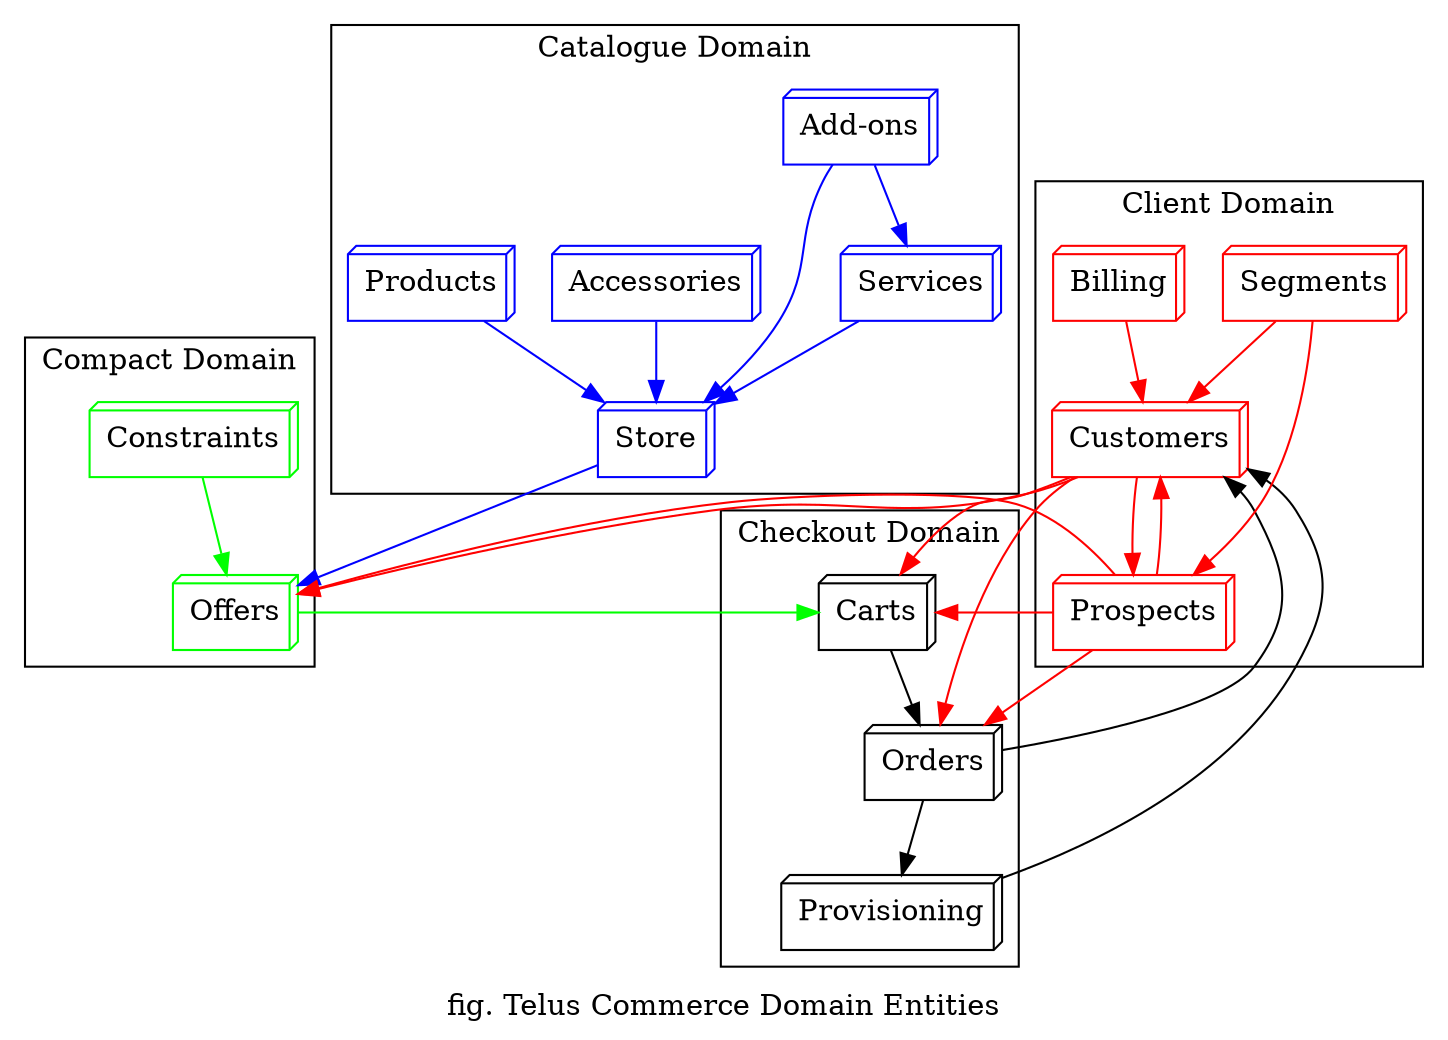 strict digraph graphname {

    label="fig. Telus Commerce Domain Entities";
    rankdir=TB;

    subgraph cluster_product {
        label="Catalogue Domain";
        prod [label="Store", shape=box3d, color=blue];
        serv [label="Services", shape=box3d, color=blue];
        add [label="Add-ons", shape=box3d, color=blue];
        acc [label="Accessories", shape=box3d, color=blue];
        prd [label="Products", shape=box3d, color=blue];
    }

    prd -> prod [color=blue];
    
    subgraph cluster_offers {
        label="Compact Domain";

        //fin  [label="Financing", shape=box3d, color=blue];

        rules [label="Constraints", shape=box3d, color=green];
        // Constraints include:
        // credit check
        // regions available
        // etc...

        offer [label="Offers", shape=box3d, color=green];
    }

    subgraph cluster_checkout {
        label="Checkout Domain";
        // example: pick phone number
        // provisioning config
        cart  [label="Carts",  shape=box3d];
        order [label="Orders", shape=box3d];
        prov  [label="Provisioning", shape=box3d];
        // prov.feasibility
    }

    order -> prov
    prov -> cust
    order -> cust

    /*
    session [label="Sessions", shape=box3d];
    session -> order;
    session -> cart;
    /**/
    
    subgraph cluster_consumer {
        label="Client Domain"
        cust[label="Customers",shape=box3d, color=red];
        not_cust[label="Prospects",shape=box3d, color=red];
        seg [label="Segments", shape=box3d, color=red];
        bill [label="Billing", shape=box3d, color=red];
        // authenticated state? <- cust or not_cust -- unauthenticated users are essentially prospects
        // credit check state? <- cust and not_cust -- works for both, and has one for HS and one for MOB.
    }
    
    not_cust -> cust [color=red];
    cust -> not_cust [color=red];
    seg -> cust [color=red];
    seg -> not_cust [color=red];
    bill -> cust [color=red];

    rules -> offer [color=green];
    //rules -> serv [color=green];

    prod -> offer [color=blue];
    serv -> prod [color=blue];
    //fin -> offer [color=blue];
    acc -> prod [color=blue];
    add -> serv [color=blue];
    add -> prod [color=blue];

    offer -> cart [color=green];

    cart -> order;

    cust -> offer [color=red];
    cust -> cart [color=red];
    cust -> order [color=red];

    not_cust -> offer [color=red];
    not_cust -> cart [color=red];
    not_cust -> order [color=red];
}
